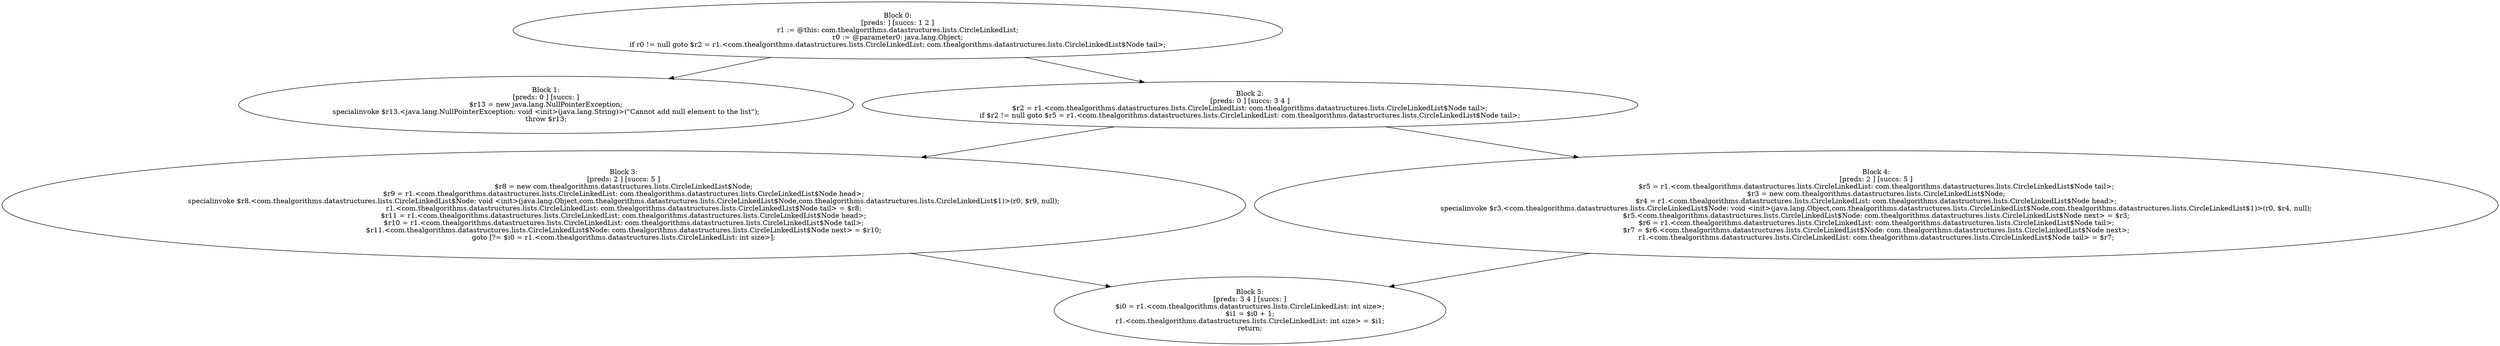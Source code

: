 digraph "unitGraph" {
    "Block 0:
[preds: ] [succs: 1 2 ]
r1 := @this: com.thealgorithms.datastructures.lists.CircleLinkedList;
r0 := @parameter0: java.lang.Object;
if r0 != null goto $r2 = r1.<com.thealgorithms.datastructures.lists.CircleLinkedList: com.thealgorithms.datastructures.lists.CircleLinkedList$Node tail>;
"
    "Block 1:
[preds: 0 ] [succs: ]
$r13 = new java.lang.NullPointerException;
specialinvoke $r13.<java.lang.NullPointerException: void <init>(java.lang.String)>(\"Cannot add null element to the list\");
throw $r13;
"
    "Block 2:
[preds: 0 ] [succs: 3 4 ]
$r2 = r1.<com.thealgorithms.datastructures.lists.CircleLinkedList: com.thealgorithms.datastructures.lists.CircleLinkedList$Node tail>;
if $r2 != null goto $r5 = r1.<com.thealgorithms.datastructures.lists.CircleLinkedList: com.thealgorithms.datastructures.lists.CircleLinkedList$Node tail>;
"
    "Block 3:
[preds: 2 ] [succs: 5 ]
$r8 = new com.thealgorithms.datastructures.lists.CircleLinkedList$Node;
$r9 = r1.<com.thealgorithms.datastructures.lists.CircleLinkedList: com.thealgorithms.datastructures.lists.CircleLinkedList$Node head>;
specialinvoke $r8.<com.thealgorithms.datastructures.lists.CircleLinkedList$Node: void <init>(java.lang.Object,com.thealgorithms.datastructures.lists.CircleLinkedList$Node,com.thealgorithms.datastructures.lists.CircleLinkedList$1)>(r0, $r9, null);
r1.<com.thealgorithms.datastructures.lists.CircleLinkedList: com.thealgorithms.datastructures.lists.CircleLinkedList$Node tail> = $r8;
$r11 = r1.<com.thealgorithms.datastructures.lists.CircleLinkedList: com.thealgorithms.datastructures.lists.CircleLinkedList$Node head>;
$r10 = r1.<com.thealgorithms.datastructures.lists.CircleLinkedList: com.thealgorithms.datastructures.lists.CircleLinkedList$Node tail>;
$r11.<com.thealgorithms.datastructures.lists.CircleLinkedList$Node: com.thealgorithms.datastructures.lists.CircleLinkedList$Node next> = $r10;
goto [?= $i0 = r1.<com.thealgorithms.datastructures.lists.CircleLinkedList: int size>];
"
    "Block 4:
[preds: 2 ] [succs: 5 ]
$r5 = r1.<com.thealgorithms.datastructures.lists.CircleLinkedList: com.thealgorithms.datastructures.lists.CircleLinkedList$Node tail>;
$r3 = new com.thealgorithms.datastructures.lists.CircleLinkedList$Node;
$r4 = r1.<com.thealgorithms.datastructures.lists.CircleLinkedList: com.thealgorithms.datastructures.lists.CircleLinkedList$Node head>;
specialinvoke $r3.<com.thealgorithms.datastructures.lists.CircleLinkedList$Node: void <init>(java.lang.Object,com.thealgorithms.datastructures.lists.CircleLinkedList$Node,com.thealgorithms.datastructures.lists.CircleLinkedList$1)>(r0, $r4, null);
$r5.<com.thealgorithms.datastructures.lists.CircleLinkedList$Node: com.thealgorithms.datastructures.lists.CircleLinkedList$Node next> = $r3;
$r6 = r1.<com.thealgorithms.datastructures.lists.CircleLinkedList: com.thealgorithms.datastructures.lists.CircleLinkedList$Node tail>;
$r7 = $r6.<com.thealgorithms.datastructures.lists.CircleLinkedList$Node: com.thealgorithms.datastructures.lists.CircleLinkedList$Node next>;
r1.<com.thealgorithms.datastructures.lists.CircleLinkedList: com.thealgorithms.datastructures.lists.CircleLinkedList$Node tail> = $r7;
"
    "Block 5:
[preds: 3 4 ] [succs: ]
$i0 = r1.<com.thealgorithms.datastructures.lists.CircleLinkedList: int size>;
$i1 = $i0 + 1;
r1.<com.thealgorithms.datastructures.lists.CircleLinkedList: int size> = $i1;
return;
"
    "Block 0:
[preds: ] [succs: 1 2 ]
r1 := @this: com.thealgorithms.datastructures.lists.CircleLinkedList;
r0 := @parameter0: java.lang.Object;
if r0 != null goto $r2 = r1.<com.thealgorithms.datastructures.lists.CircleLinkedList: com.thealgorithms.datastructures.lists.CircleLinkedList$Node tail>;
"->"Block 1:
[preds: 0 ] [succs: ]
$r13 = new java.lang.NullPointerException;
specialinvoke $r13.<java.lang.NullPointerException: void <init>(java.lang.String)>(\"Cannot add null element to the list\");
throw $r13;
";
    "Block 0:
[preds: ] [succs: 1 2 ]
r1 := @this: com.thealgorithms.datastructures.lists.CircleLinkedList;
r0 := @parameter0: java.lang.Object;
if r0 != null goto $r2 = r1.<com.thealgorithms.datastructures.lists.CircleLinkedList: com.thealgorithms.datastructures.lists.CircleLinkedList$Node tail>;
"->"Block 2:
[preds: 0 ] [succs: 3 4 ]
$r2 = r1.<com.thealgorithms.datastructures.lists.CircleLinkedList: com.thealgorithms.datastructures.lists.CircleLinkedList$Node tail>;
if $r2 != null goto $r5 = r1.<com.thealgorithms.datastructures.lists.CircleLinkedList: com.thealgorithms.datastructures.lists.CircleLinkedList$Node tail>;
";
    "Block 2:
[preds: 0 ] [succs: 3 4 ]
$r2 = r1.<com.thealgorithms.datastructures.lists.CircleLinkedList: com.thealgorithms.datastructures.lists.CircleLinkedList$Node tail>;
if $r2 != null goto $r5 = r1.<com.thealgorithms.datastructures.lists.CircleLinkedList: com.thealgorithms.datastructures.lists.CircleLinkedList$Node tail>;
"->"Block 3:
[preds: 2 ] [succs: 5 ]
$r8 = new com.thealgorithms.datastructures.lists.CircleLinkedList$Node;
$r9 = r1.<com.thealgorithms.datastructures.lists.CircleLinkedList: com.thealgorithms.datastructures.lists.CircleLinkedList$Node head>;
specialinvoke $r8.<com.thealgorithms.datastructures.lists.CircleLinkedList$Node: void <init>(java.lang.Object,com.thealgorithms.datastructures.lists.CircleLinkedList$Node,com.thealgorithms.datastructures.lists.CircleLinkedList$1)>(r0, $r9, null);
r1.<com.thealgorithms.datastructures.lists.CircleLinkedList: com.thealgorithms.datastructures.lists.CircleLinkedList$Node tail> = $r8;
$r11 = r1.<com.thealgorithms.datastructures.lists.CircleLinkedList: com.thealgorithms.datastructures.lists.CircleLinkedList$Node head>;
$r10 = r1.<com.thealgorithms.datastructures.lists.CircleLinkedList: com.thealgorithms.datastructures.lists.CircleLinkedList$Node tail>;
$r11.<com.thealgorithms.datastructures.lists.CircleLinkedList$Node: com.thealgorithms.datastructures.lists.CircleLinkedList$Node next> = $r10;
goto [?= $i0 = r1.<com.thealgorithms.datastructures.lists.CircleLinkedList: int size>];
";
    "Block 2:
[preds: 0 ] [succs: 3 4 ]
$r2 = r1.<com.thealgorithms.datastructures.lists.CircleLinkedList: com.thealgorithms.datastructures.lists.CircleLinkedList$Node tail>;
if $r2 != null goto $r5 = r1.<com.thealgorithms.datastructures.lists.CircleLinkedList: com.thealgorithms.datastructures.lists.CircleLinkedList$Node tail>;
"->"Block 4:
[preds: 2 ] [succs: 5 ]
$r5 = r1.<com.thealgorithms.datastructures.lists.CircleLinkedList: com.thealgorithms.datastructures.lists.CircleLinkedList$Node tail>;
$r3 = new com.thealgorithms.datastructures.lists.CircleLinkedList$Node;
$r4 = r1.<com.thealgorithms.datastructures.lists.CircleLinkedList: com.thealgorithms.datastructures.lists.CircleLinkedList$Node head>;
specialinvoke $r3.<com.thealgorithms.datastructures.lists.CircleLinkedList$Node: void <init>(java.lang.Object,com.thealgorithms.datastructures.lists.CircleLinkedList$Node,com.thealgorithms.datastructures.lists.CircleLinkedList$1)>(r0, $r4, null);
$r5.<com.thealgorithms.datastructures.lists.CircleLinkedList$Node: com.thealgorithms.datastructures.lists.CircleLinkedList$Node next> = $r3;
$r6 = r1.<com.thealgorithms.datastructures.lists.CircleLinkedList: com.thealgorithms.datastructures.lists.CircleLinkedList$Node tail>;
$r7 = $r6.<com.thealgorithms.datastructures.lists.CircleLinkedList$Node: com.thealgorithms.datastructures.lists.CircleLinkedList$Node next>;
r1.<com.thealgorithms.datastructures.lists.CircleLinkedList: com.thealgorithms.datastructures.lists.CircleLinkedList$Node tail> = $r7;
";
    "Block 3:
[preds: 2 ] [succs: 5 ]
$r8 = new com.thealgorithms.datastructures.lists.CircleLinkedList$Node;
$r9 = r1.<com.thealgorithms.datastructures.lists.CircleLinkedList: com.thealgorithms.datastructures.lists.CircleLinkedList$Node head>;
specialinvoke $r8.<com.thealgorithms.datastructures.lists.CircleLinkedList$Node: void <init>(java.lang.Object,com.thealgorithms.datastructures.lists.CircleLinkedList$Node,com.thealgorithms.datastructures.lists.CircleLinkedList$1)>(r0, $r9, null);
r1.<com.thealgorithms.datastructures.lists.CircleLinkedList: com.thealgorithms.datastructures.lists.CircleLinkedList$Node tail> = $r8;
$r11 = r1.<com.thealgorithms.datastructures.lists.CircleLinkedList: com.thealgorithms.datastructures.lists.CircleLinkedList$Node head>;
$r10 = r1.<com.thealgorithms.datastructures.lists.CircleLinkedList: com.thealgorithms.datastructures.lists.CircleLinkedList$Node tail>;
$r11.<com.thealgorithms.datastructures.lists.CircleLinkedList$Node: com.thealgorithms.datastructures.lists.CircleLinkedList$Node next> = $r10;
goto [?= $i0 = r1.<com.thealgorithms.datastructures.lists.CircleLinkedList: int size>];
"->"Block 5:
[preds: 3 4 ] [succs: ]
$i0 = r1.<com.thealgorithms.datastructures.lists.CircleLinkedList: int size>;
$i1 = $i0 + 1;
r1.<com.thealgorithms.datastructures.lists.CircleLinkedList: int size> = $i1;
return;
";
    "Block 4:
[preds: 2 ] [succs: 5 ]
$r5 = r1.<com.thealgorithms.datastructures.lists.CircleLinkedList: com.thealgorithms.datastructures.lists.CircleLinkedList$Node tail>;
$r3 = new com.thealgorithms.datastructures.lists.CircleLinkedList$Node;
$r4 = r1.<com.thealgorithms.datastructures.lists.CircleLinkedList: com.thealgorithms.datastructures.lists.CircleLinkedList$Node head>;
specialinvoke $r3.<com.thealgorithms.datastructures.lists.CircleLinkedList$Node: void <init>(java.lang.Object,com.thealgorithms.datastructures.lists.CircleLinkedList$Node,com.thealgorithms.datastructures.lists.CircleLinkedList$1)>(r0, $r4, null);
$r5.<com.thealgorithms.datastructures.lists.CircleLinkedList$Node: com.thealgorithms.datastructures.lists.CircleLinkedList$Node next> = $r3;
$r6 = r1.<com.thealgorithms.datastructures.lists.CircleLinkedList: com.thealgorithms.datastructures.lists.CircleLinkedList$Node tail>;
$r7 = $r6.<com.thealgorithms.datastructures.lists.CircleLinkedList$Node: com.thealgorithms.datastructures.lists.CircleLinkedList$Node next>;
r1.<com.thealgorithms.datastructures.lists.CircleLinkedList: com.thealgorithms.datastructures.lists.CircleLinkedList$Node tail> = $r7;
"->"Block 5:
[preds: 3 4 ] [succs: ]
$i0 = r1.<com.thealgorithms.datastructures.lists.CircleLinkedList: int size>;
$i1 = $i0 + 1;
r1.<com.thealgorithms.datastructures.lists.CircleLinkedList: int size> = $i1;
return;
";
}

